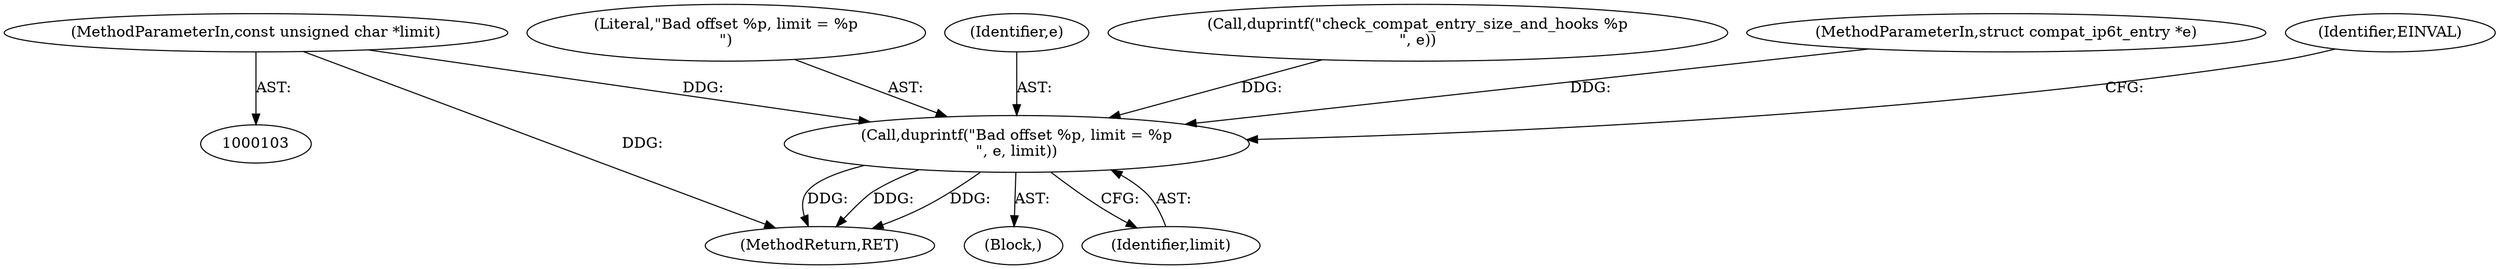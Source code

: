 digraph "0_linux_6e94e0cfb0887e4013b3b930fa6ab1fe6bb6ba91_3@pointer" {
"1000108" [label="(MethodParameterIn,const unsigned char *limit)"];
"1000125" [label="(Call,duprintf(\"Bad offset %p, limit = %p\n\", e, limit))"];
"1000362" [label="(MethodReturn,RET)"];
"1000126" [label="(Literal,\"Bad offset %p, limit = %p\n\")"];
"1000124" [label="(Block,)"];
"1000128" [label="(Identifier,limit)"];
"1000125" [label="(Call,duprintf(\"Bad offset %p, limit = %p\n\", e, limit))"];
"1000108" [label="(MethodParameterIn,const unsigned char *limit)"];
"1000127" [label="(Identifier,e)"];
"1000121" [label="(Call,duprintf(\"check_compat_entry_size_and_hooks %p\n\", e))"];
"1000104" [label="(MethodParameterIn,struct compat_ip6t_entry *e)"];
"1000131" [label="(Identifier,EINVAL)"];
"1000108" -> "1000103"  [label="AST: "];
"1000108" -> "1000362"  [label="DDG: "];
"1000108" -> "1000125"  [label="DDG: "];
"1000125" -> "1000124"  [label="AST: "];
"1000125" -> "1000128"  [label="CFG: "];
"1000126" -> "1000125"  [label="AST: "];
"1000127" -> "1000125"  [label="AST: "];
"1000128" -> "1000125"  [label="AST: "];
"1000131" -> "1000125"  [label="CFG: "];
"1000125" -> "1000362"  [label="DDG: "];
"1000125" -> "1000362"  [label="DDG: "];
"1000125" -> "1000362"  [label="DDG: "];
"1000121" -> "1000125"  [label="DDG: "];
"1000104" -> "1000125"  [label="DDG: "];
}
